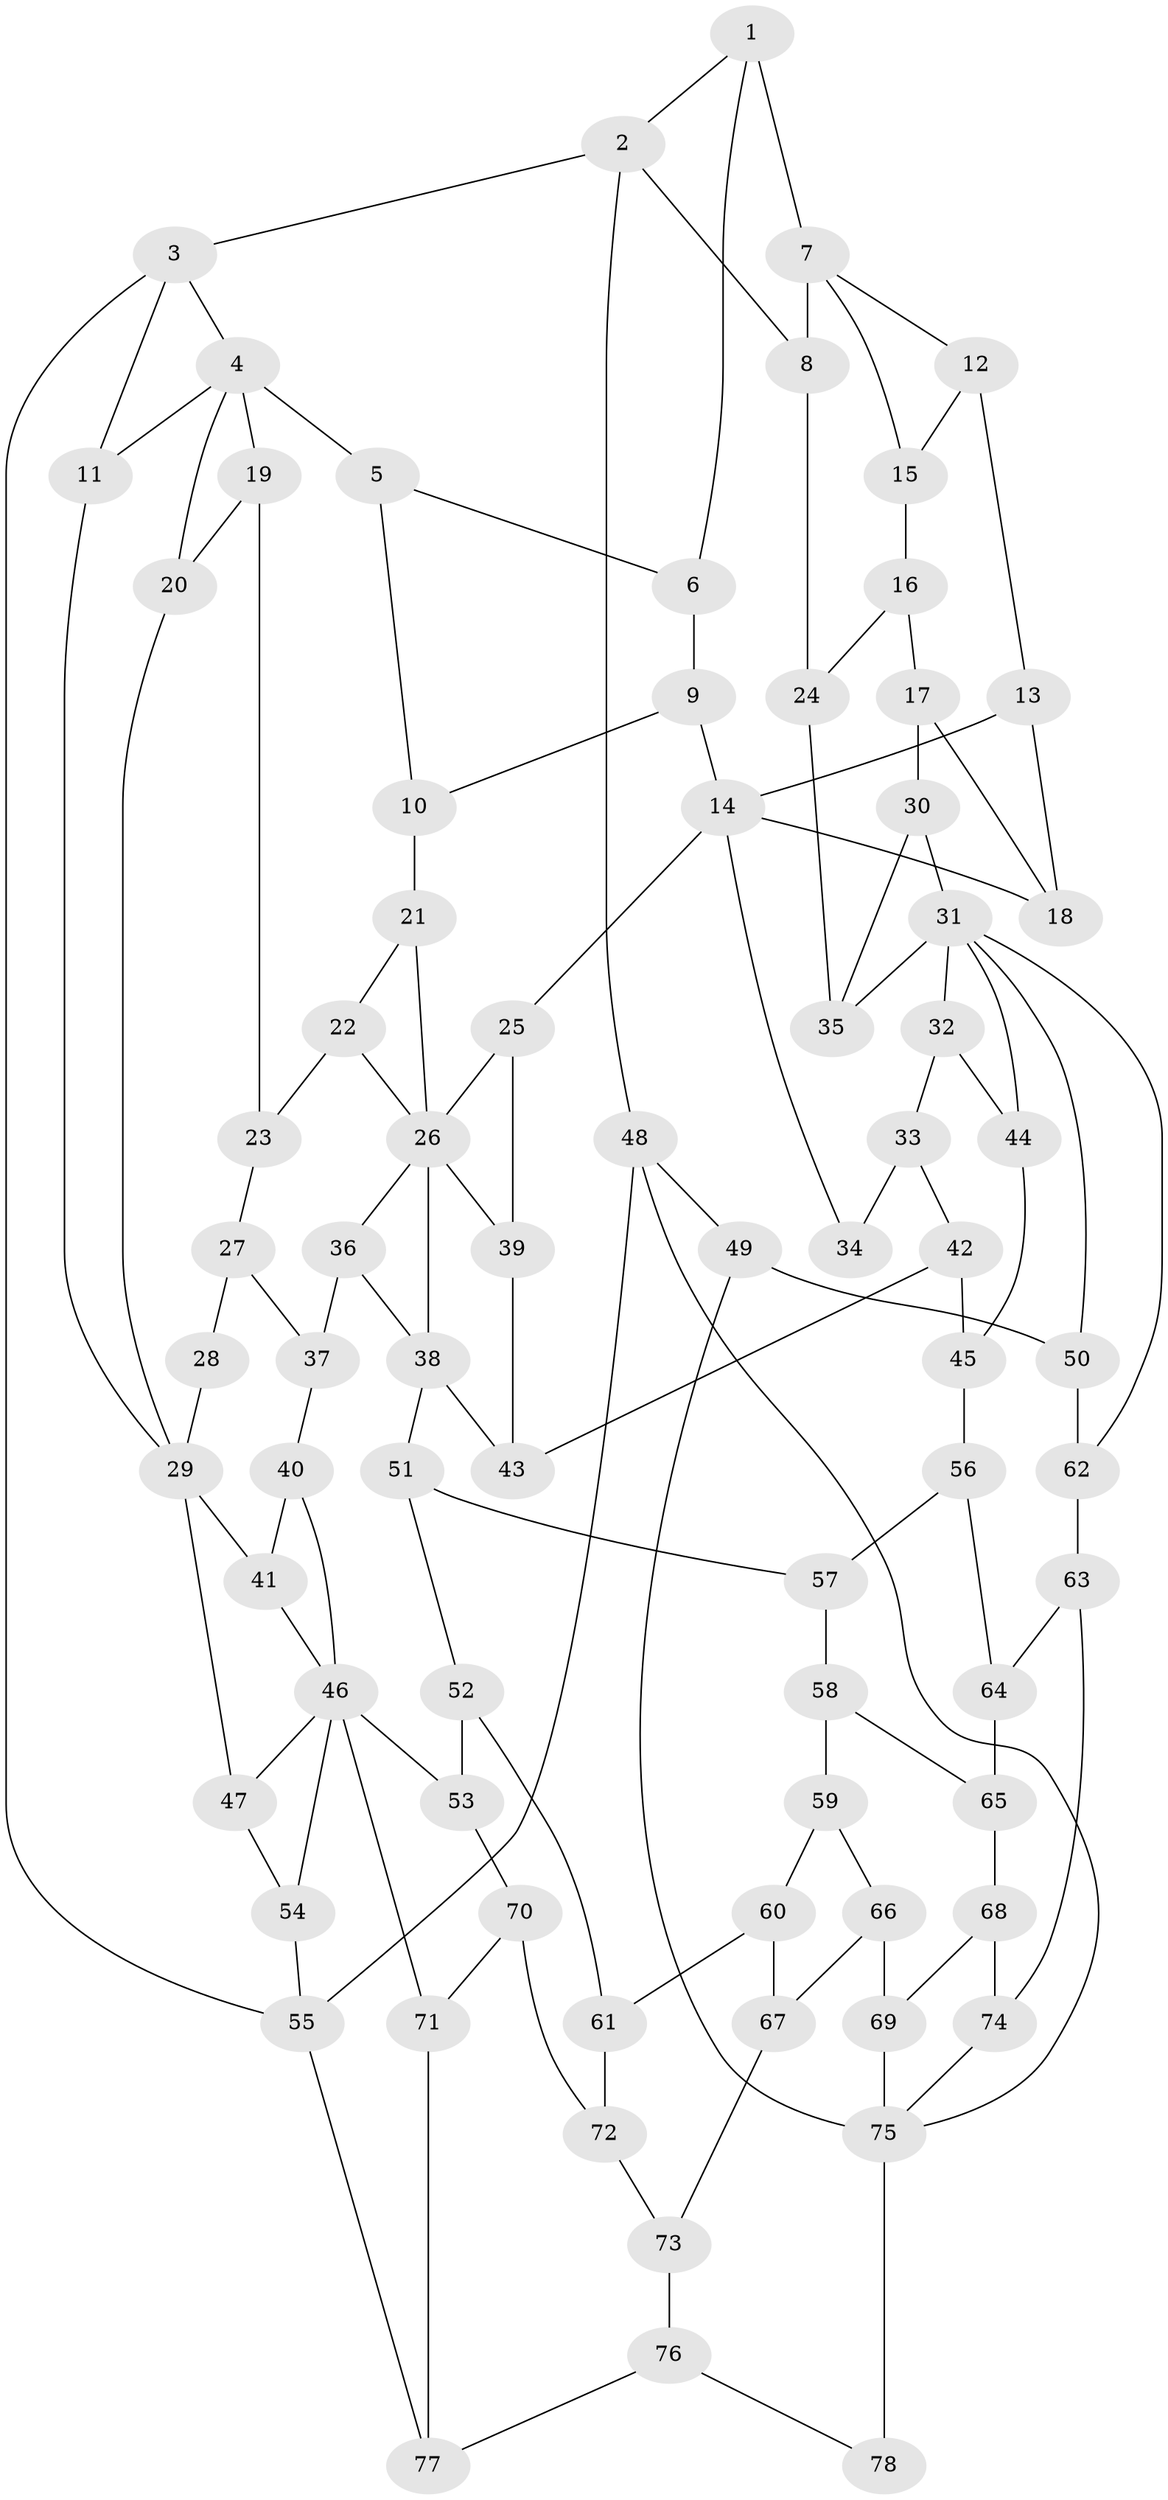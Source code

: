 // original degree distribution, {3: 0.01818181818181818, 4: 0.23636363636363636, 6: 0.21818181818181817, 5: 0.5272727272727272}
// Generated by graph-tools (version 1.1) at 2025/54/03/04/25 22:54:17]
// undirected, 78 vertices, 127 edges
graph export_dot {
  node [color=gray90,style=filled];
  1;
  2;
  3;
  4;
  5;
  6;
  7;
  8;
  9;
  10;
  11;
  12;
  13;
  14;
  15;
  16;
  17;
  18;
  19;
  20;
  21;
  22;
  23;
  24;
  25;
  26;
  27;
  28;
  29;
  30;
  31;
  32;
  33;
  34;
  35;
  36;
  37;
  38;
  39;
  40;
  41;
  42;
  43;
  44;
  45;
  46;
  47;
  48;
  49;
  50;
  51;
  52;
  53;
  54;
  55;
  56;
  57;
  58;
  59;
  60;
  61;
  62;
  63;
  64;
  65;
  66;
  67;
  68;
  69;
  70;
  71;
  72;
  73;
  74;
  75;
  76;
  77;
  78;
  1 -- 2 [weight=1.0];
  1 -- 6 [weight=1.0];
  1 -- 7 [weight=2.0];
  2 -- 3 [weight=1.0];
  2 -- 8 [weight=1.0];
  2 -- 48 [weight=1.0];
  3 -- 4 [weight=1.0];
  3 -- 11 [weight=1.0];
  3 -- 55 [weight=1.0];
  4 -- 5 [weight=2.0];
  4 -- 11 [weight=1.0];
  4 -- 19 [weight=1.0];
  4 -- 20 [weight=1.0];
  5 -- 6 [weight=1.0];
  5 -- 10 [weight=1.0];
  6 -- 9 [weight=1.0];
  7 -- 8 [weight=1.0];
  7 -- 12 [weight=1.0];
  7 -- 15 [weight=1.0];
  8 -- 24 [weight=1.0];
  9 -- 10 [weight=1.0];
  9 -- 14 [weight=1.0];
  10 -- 21 [weight=1.0];
  11 -- 29 [weight=1.0];
  12 -- 13 [weight=1.0];
  12 -- 15 [weight=1.0];
  13 -- 14 [weight=1.0];
  13 -- 18 [weight=1.0];
  14 -- 18 [weight=1.0];
  14 -- 25 [weight=1.0];
  14 -- 34 [weight=2.0];
  15 -- 16 [weight=1.0];
  16 -- 17 [weight=1.0];
  16 -- 24 [weight=1.0];
  17 -- 18 [weight=1.0];
  17 -- 30 [weight=1.0];
  19 -- 20 [weight=1.0];
  19 -- 23 [weight=1.0];
  20 -- 29 [weight=1.0];
  21 -- 22 [weight=1.0];
  21 -- 26 [weight=1.0];
  22 -- 23 [weight=1.0];
  22 -- 26 [weight=1.0];
  23 -- 27 [weight=1.0];
  24 -- 35 [weight=1.0];
  25 -- 26 [weight=1.0];
  25 -- 39 [weight=1.0];
  26 -- 36 [weight=1.0];
  26 -- 38 [weight=1.0];
  26 -- 39 [weight=1.0];
  27 -- 28 [weight=1.0];
  27 -- 37 [weight=1.0];
  28 -- 29 [weight=2.0];
  29 -- 41 [weight=1.0];
  29 -- 47 [weight=1.0];
  30 -- 31 [weight=1.0];
  30 -- 35 [weight=1.0];
  31 -- 32 [weight=1.0];
  31 -- 35 [weight=1.0];
  31 -- 44 [weight=1.0];
  31 -- 50 [weight=1.0];
  31 -- 62 [weight=1.0];
  32 -- 33 [weight=1.0];
  32 -- 44 [weight=1.0];
  33 -- 34 [weight=1.0];
  33 -- 42 [weight=1.0];
  36 -- 37 [weight=1.0];
  36 -- 38 [weight=1.0];
  37 -- 40 [weight=1.0];
  38 -- 43 [weight=1.0];
  38 -- 51 [weight=2.0];
  39 -- 43 [weight=1.0];
  40 -- 41 [weight=1.0];
  40 -- 46 [weight=1.0];
  41 -- 46 [weight=1.0];
  42 -- 43 [weight=1.0];
  42 -- 45 [weight=1.0];
  44 -- 45 [weight=1.0];
  45 -- 56 [weight=1.0];
  46 -- 47 [weight=1.0];
  46 -- 53 [weight=1.0];
  46 -- 54 [weight=1.0];
  46 -- 71 [weight=1.0];
  47 -- 54 [weight=1.0];
  48 -- 49 [weight=1.0];
  48 -- 55 [weight=1.0];
  48 -- 75 [weight=1.0];
  49 -- 50 [weight=1.0];
  49 -- 75 [weight=1.0];
  50 -- 62 [weight=1.0];
  51 -- 52 [weight=1.0];
  51 -- 57 [weight=1.0];
  52 -- 53 [weight=1.0];
  52 -- 61 [weight=1.0];
  53 -- 70 [weight=1.0];
  54 -- 55 [weight=1.0];
  55 -- 77 [weight=1.0];
  56 -- 57 [weight=1.0];
  56 -- 64 [weight=1.0];
  57 -- 58 [weight=1.0];
  58 -- 59 [weight=1.0];
  58 -- 65 [weight=1.0];
  59 -- 60 [weight=1.0];
  59 -- 66 [weight=1.0];
  60 -- 61 [weight=1.0];
  60 -- 67 [weight=1.0];
  61 -- 72 [weight=1.0];
  62 -- 63 [weight=1.0];
  63 -- 64 [weight=1.0];
  63 -- 74 [weight=1.0];
  64 -- 65 [weight=1.0];
  65 -- 68 [weight=1.0];
  66 -- 67 [weight=1.0];
  66 -- 69 [weight=1.0];
  67 -- 73 [weight=1.0];
  68 -- 69 [weight=1.0];
  68 -- 74 [weight=1.0];
  69 -- 75 [weight=1.0];
  70 -- 71 [weight=1.0];
  70 -- 72 [weight=1.0];
  71 -- 77 [weight=1.0];
  72 -- 73 [weight=1.0];
  73 -- 76 [weight=1.0];
  74 -- 75 [weight=1.0];
  75 -- 78 [weight=2.0];
  76 -- 77 [weight=1.0];
  76 -- 78 [weight=1.0];
}
